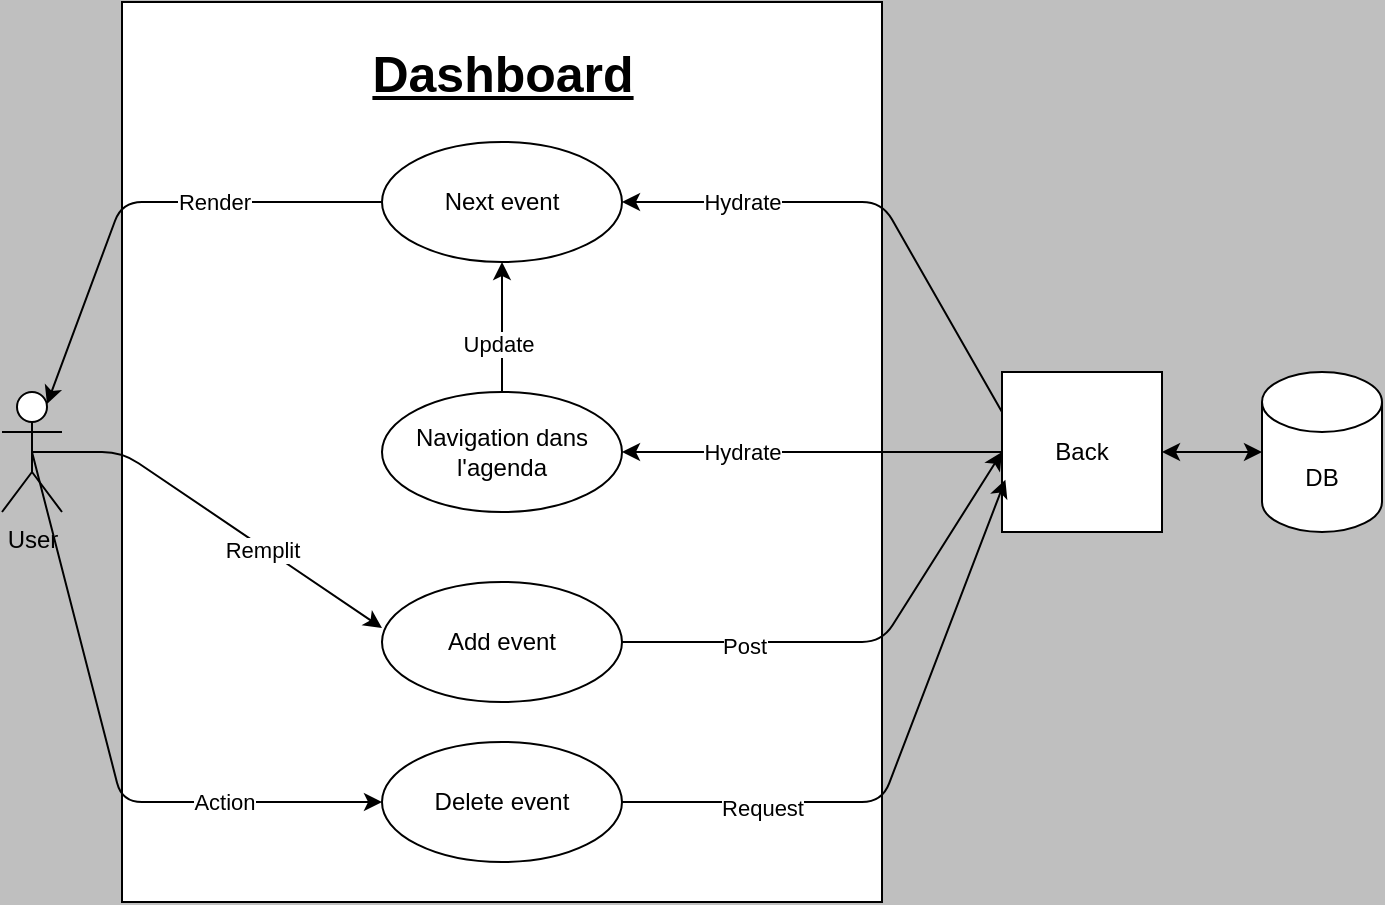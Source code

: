 <mxfile>
    <diagram id="g4iAhftLdkUVw08d2Dzp" name="Page-1">
        <mxGraphModel dx="955" dy="667" grid="1" gridSize="10" guides="1" tooltips="1" connect="1" arrows="1" fold="1" page="1" pageScale="1" pageWidth="1169" pageHeight="827" background="#BFBFBF" math="0" shadow="0">
            <root>
                <object label="" width="200rem&#10;" id="0">
                    <mxCell/>
                </object>
                <mxCell id="1" parent="0"/>
                <mxCell id="2" value="" style="whiteSpace=wrap;html=1;" vertex="1" parent="1">
                    <mxGeometry x="190" y="140" width="380" height="450" as="geometry"/>
                </mxCell>
                <mxCell id="3" value="&lt;div&gt;&lt;font style=&quot;font-size: 25px&quot;&gt;&lt;font style=&quot;font-size: 25px&quot;&gt;&lt;u&gt;&lt;b&gt;Dashboard&lt;/b&gt;&lt;/u&gt;&lt;/font&gt;&lt;/font&gt;&lt;/div&gt;" style="text;html=1;strokeColor=none;fillColor=none;align=center;verticalAlign=middle;whiteSpace=wrap;rounded=0;" vertex="1" parent="1">
                    <mxGeometry x="262.5" y="160" width="235" height="30" as="geometry"/>
                </mxCell>
                <mxCell id="29" style="edgeStyle=none;html=1;exitX=0.5;exitY=0.5;exitDx=0;exitDy=0;exitPerimeter=0;entryX=0;entryY=0.383;entryDx=0;entryDy=0;entryPerimeter=0;" edge="1" parent="1" source="4" target="12">
                    <mxGeometry relative="1" as="geometry">
                        <Array as="points">
                            <mxPoint x="190" y="365"/>
                        </Array>
                    </mxGeometry>
                </mxCell>
                <mxCell id="30" value="Remplit" style="edgeLabel;html=1;align=center;verticalAlign=middle;resizable=0;points=[];" vertex="1" connectable="0" parent="29">
                    <mxGeometry x="0.121" y="-1" relative="1" as="geometry">
                        <mxPoint x="14" y="10" as="offset"/>
                    </mxGeometry>
                </mxCell>
                <mxCell id="31" style="edgeStyle=none;html=1;exitX=0.5;exitY=0.5;exitDx=0;exitDy=0;exitPerimeter=0;entryX=0;entryY=0.5;entryDx=0;entryDy=0;" edge="1" parent="1" source="4" target="22">
                    <mxGeometry relative="1" as="geometry">
                        <Array as="points">
                            <mxPoint x="190" y="540"/>
                        </Array>
                    </mxGeometry>
                </mxCell>
                <mxCell id="41" value="Action" style="edgeLabel;html=1;align=center;verticalAlign=middle;resizable=0;points=[];" vertex="1" connectable="0" parent="31">
                    <mxGeometry x="0.193" relative="1" as="geometry">
                        <mxPoint x="46" as="offset"/>
                    </mxGeometry>
                </mxCell>
                <mxCell id="4" value="User" style="shape=umlActor;verticalLabelPosition=bottom;verticalAlign=top;html=1;outlineConnect=0;" vertex="1" parent="1">
                    <mxGeometry x="130" y="335" width="30" height="60" as="geometry"/>
                </mxCell>
                <mxCell id="25" style="edgeStyle=none;html=1;exitX=0.5;exitY=0;exitDx=0;exitDy=0;entryX=0.5;entryY=1;entryDx=0;entryDy=0;" edge="1" parent="1" source="6" target="15">
                    <mxGeometry relative="1" as="geometry"/>
                </mxCell>
                <mxCell id="26" value="Update" style="edgeLabel;html=1;align=center;verticalAlign=middle;resizable=0;points=[];" vertex="1" connectable="0" parent="25">
                    <mxGeometry x="-0.263" y="2" relative="1" as="geometry">
                        <mxPoint as="offset"/>
                    </mxGeometry>
                </mxCell>
                <mxCell id="6" value="Navigation dans&lt;br&gt;l'agenda" style="ellipse;whiteSpace=wrap;html=1;" vertex="1" parent="1">
                    <mxGeometry x="320" y="335" width="120" height="60" as="geometry"/>
                </mxCell>
                <mxCell id="7" value="DB" style="shape=cylinder3;whiteSpace=wrap;html=1;boundedLbl=1;backgroundOutline=1;size=15;" vertex="1" parent="1">
                    <mxGeometry x="760" y="325" width="60" height="80" as="geometry"/>
                </mxCell>
                <mxCell id="36" style="edgeStyle=none;html=1;exitX=0;exitY=0.25;exitDx=0;exitDy=0;entryX=1;entryY=0.5;entryDx=0;entryDy=0;" edge="1" parent="1" source="8" target="15">
                    <mxGeometry relative="1" as="geometry">
                        <Array as="points">
                            <mxPoint x="570" y="240"/>
                        </Array>
                    </mxGeometry>
                </mxCell>
                <mxCell id="37" value="Hydrate" style="edgeLabel;html=1;align=center;verticalAlign=middle;resizable=0;points=[];" vertex="1" connectable="0" parent="36">
                    <mxGeometry x="0.198" y="-1" relative="1" as="geometry">
                        <mxPoint x="-41" y="1" as="offset"/>
                    </mxGeometry>
                </mxCell>
                <mxCell id="39" style="edgeStyle=none;html=1;exitX=0;exitY=0.5;exitDx=0;exitDy=0;entryX=1;entryY=0.5;entryDx=0;entryDy=0;" edge="1" parent="1" source="8" target="6">
                    <mxGeometry relative="1" as="geometry"/>
                </mxCell>
                <mxCell id="40" value="Hydrate" style="edgeLabel;html=1;align=center;verticalAlign=middle;resizable=0;points=[];" vertex="1" connectable="0" parent="39">
                    <mxGeometry x="0.158" relative="1" as="geometry">
                        <mxPoint x="-20" as="offset"/>
                    </mxGeometry>
                </mxCell>
                <mxCell id="8" value="Back" style="whiteSpace=wrap;html=1;aspect=fixed;" vertex="1" parent="1">
                    <mxGeometry x="630" y="325" width="80" height="80" as="geometry"/>
                </mxCell>
                <mxCell id="9" value="" style="endArrow=classic;startArrow=classic;html=1;exitX=1;exitY=0.5;exitDx=0;exitDy=0;entryX=0;entryY=0.5;entryDx=0;entryDy=0;entryPerimeter=0;" edge="1" parent="1" source="8" target="7">
                    <mxGeometry width="50" height="50" relative="1" as="geometry">
                        <mxPoint x="755" y="510" as="sourcePoint"/>
                        <mxPoint x="730" y="450" as="targetPoint"/>
                    </mxGeometry>
                </mxCell>
                <mxCell id="33" style="edgeStyle=none;html=1;exitX=1;exitY=0.5;exitDx=0;exitDy=0;entryX=0;entryY=0.5;entryDx=0;entryDy=0;" edge="1" parent="1" source="12" target="8">
                    <mxGeometry relative="1" as="geometry">
                        <mxPoint x="640" y="360" as="targetPoint"/>
                        <Array as="points">
                            <mxPoint x="570" y="460"/>
                        </Array>
                    </mxGeometry>
                </mxCell>
                <mxCell id="42" value="Post" style="edgeLabel;html=1;align=center;verticalAlign=middle;resizable=0;points=[];" vertex="1" connectable="0" parent="33">
                    <mxGeometry x="-0.139" y="-2" relative="1" as="geometry">
                        <mxPoint x="-44" as="offset"/>
                    </mxGeometry>
                </mxCell>
                <mxCell id="12" value="Add event" style="ellipse;whiteSpace=wrap;html=1;" vertex="1" parent="1">
                    <mxGeometry x="320" y="430" width="120" height="60" as="geometry"/>
                </mxCell>
                <mxCell id="27" style="edgeStyle=none;html=1;exitX=0;exitY=0.5;exitDx=0;exitDy=0;entryX=0.75;entryY=0.1;entryDx=0;entryDy=0;entryPerimeter=0;" edge="1" parent="1" source="15" target="4">
                    <mxGeometry relative="1" as="geometry">
                        <Array as="points">
                            <mxPoint x="190" y="240"/>
                        </Array>
                    </mxGeometry>
                </mxCell>
                <mxCell id="28" value="Render" style="edgeLabel;html=1;align=center;verticalAlign=middle;resizable=0;points=[];" vertex="1" connectable="0" parent="27">
                    <mxGeometry x="-0.294" relative="1" as="geometry">
                        <mxPoint as="offset"/>
                    </mxGeometry>
                </mxCell>
                <mxCell id="15" value="Next event" style="ellipse;whiteSpace=wrap;html=1;" vertex="1" parent="1">
                    <mxGeometry x="320" y="210" width="120" height="60" as="geometry"/>
                </mxCell>
                <mxCell id="32" style="edgeStyle=none;html=1;exitX=1;exitY=0.5;exitDx=0;exitDy=0;entryX=0.021;entryY=0.673;entryDx=0;entryDy=0;entryPerimeter=0;" edge="1" parent="1" source="22" target="8">
                    <mxGeometry relative="1" as="geometry">
                        <Array as="points">
                            <mxPoint x="570" y="540"/>
                        </Array>
                    </mxGeometry>
                </mxCell>
                <mxCell id="43" value="Request" style="edgeLabel;html=1;align=center;verticalAlign=middle;resizable=0;points=[];" vertex="1" connectable="0" parent="32">
                    <mxGeometry x="-0.245" y="-3" relative="1" as="geometry">
                        <mxPoint x="-44" as="offset"/>
                    </mxGeometry>
                </mxCell>
                <mxCell id="22" value="Delete event" style="ellipse;whiteSpace=wrap;html=1;" vertex="1" parent="1">
                    <mxGeometry x="320" y="510" width="120" height="60" as="geometry"/>
                </mxCell>
            </root>
        </mxGraphModel>
    </diagram>
</mxfile>